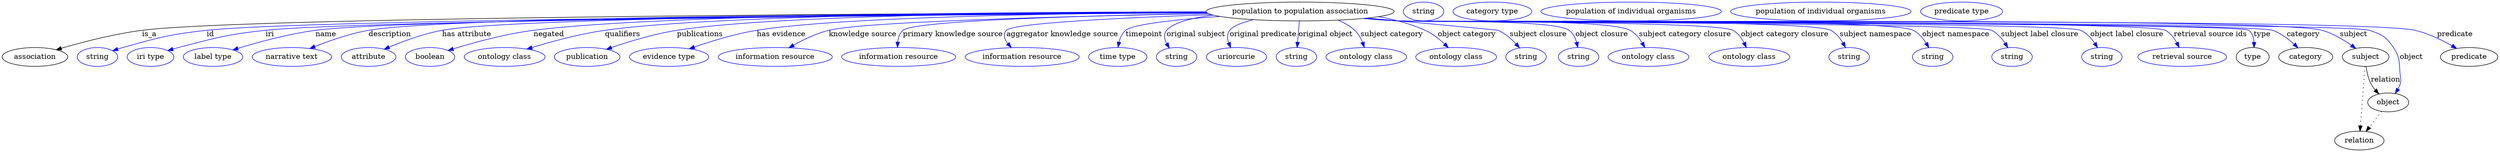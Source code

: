 digraph {
	graph [bb="0,0,4748,283"];
	node [label="\N"];
	"population to population association"	[height=0.5,
		label="population to population association",
		pos="2468.4,265",
		width=4.9648];
	association	[height=0.5,
		pos="62.394,178",
		width=1.7332];
	"population to population association" -> association	[label=is_a,
		lp="280.39,221.5",
		pos="e,102.91,191.79 2290,263.46 1801.2,261.67 464.11,254.47 266.39,229 213.1,222.13 153.57,206.61 112.64,194.66"];
	id	[color=blue,
		height=0.5,
		label=string,
		pos="181.39,178",
		width=1.0652];
	"population to population association" -> id	[color=blue,
		label=id,
		lp="396.39,221.5",
		pos="e,210.38,189.98 2290.7,262.91 1822,259.76 575.24,249.55 389.39,229 317.23,221.02 299.34,215.5 229.39,196 226.29,195.13 223.09,194.17 \
219.89,193.15",
		style=solid];
	iri	[color=blue,
		height=0.5,
		label="iri type",
		pos="282.39,178",
		width=1.2277];
	"population to population association" -> iri	[color=blue,
		label=iri,
		lp="509.39,221.5",
		pos="e,315.3,190.2 2291,262.65 1840.6,258.97 676.07,247.76 501.39,229 426.6,220.97 408.22,214.85 335.39,196 332.02,195.13 328.54,194.16 \
325.06,193.15",
		style=solid];
	name	[color=blue,
		height=0.5,
		label="label type",
		pos="401.39,178",
		width=1.5707];
	"population to population association" -> name	[color=blue,
		label=name,
		lp="616.39,221.5",
		pos="e,439.35,191.54 2290.4,263.02 1855.2,260.29 760.93,251.28 596.39,229 545.26,222.08 488.24,206.51 449.14,194.57",
		style=solid];
	description	[color=blue,
		height=0.5,
		label="narrative text",
		pos="551.39,178",
		width=2.0943];
	"population to population association" -> description	[color=blue,
		label=description,
		lp="736.89,221.5",
		pos="e,585.45,194.14 2289.8,263.63 1871.1,262.3 849.91,256.29 696.39,229 661.33,222.77 623.33,209.4 595.03,198.06",
		style=solid];
	"has attribute"	[color=blue,
		height=0.5,
		label=attribute,
		pos="696.39,178",
		width=1.4443];
	"population to population association" -> "has attribute"	[color=blue,
		label="has attribute",
		lp="882.39,221.5",
		pos="e,725.98,192.82 2290,263.43 1896,261.69 975.02,254.89 835.39,229 800.43,222.52 762.57,208.39 735.2,196.8",
		style=solid];
	negated	[color=blue,
		height=0.5,
		label=boolean,
		pos="813.39,178",
		width=1.2999];
	"population to population association" -> negated	[color=blue,
		label=negated,
		lp="1038.4,221.5",
		pos="e,847.59,190.46 2289.6,264.31 1956.2,264.12 1251.6,259.91 1009.4,229 956.09,222.2 896.47,205.66 857.14,193.46",
		style=solid];
	qualifiers	[color=blue,
		height=0.5,
		label="ontology class",
		pos="954.39,178",
		width=2.1304];
	"population to population association" -> qualifiers	[color=blue,
		label=qualifiers,
		lp="1178.9,221.5",
		pos="e,996.68,193.07 2289.7,264.35 1981.1,264.09 1360.7,259.62 1145.4,229 1097.6,222.2 1044.5,207.74 1006.5,196.11",
		style=solid];
	publications	[color=blue,
		height=0.5,
		label=publication,
		pos="1111.4,178",
		width=1.7332];
	"population to population association" -> publications	[color=blue,
		label=publications,
		lp="1326.4,221.5",
		pos="e,1148.1,192.71 2289.6,264.29 2007.2,263.81 1470.8,258.82 1282.4,229 1239.3,222.18 1191.8,207.69 1157.8,196.06",
		style=solid];
	"has evidence"	[color=blue,
		height=0.5,
		label="evidence type",
		pos="1267.4,178",
		width=2.0943];
	"population to population association" -> "has evidence"	[color=blue,
		label="has evidence",
		lp="1480.9,221.5",
		pos="e,1305.9,193.61 2290.2,263.48 2039.1,261.8 1593.7,255.1 1434.4,229 1393.5,222.3 1348.6,208.48 1315.7,197.06",
		style=solid];
	"knowledge source"	[color=blue,
		height=0.5,
		label="information resource",
		pos="1469.4,178",
		width=3.015];
	"population to population association" -> "knowledge source"	[color=blue,
		label="knowledge source",
		lp="1635.9,221.5",
		pos="e,1495.5,195.59 2293.9,261.07 2052.6,256.44 1639.2,246.12 1571.4,229 1547.9,223.07 1523.5,211.31 1504.4,200.68",
		style=solid];
	"primary knowledge source"	[color=blue,
		height=0.5,
		label="information resource",
		pos="1704.4,178",
		width=3.015];
	"population to population association" -> "primary knowledge source"	[color=blue,
		label="primary knowledge source",
		lp="1807.4,221.5",
		pos="e,1702.1,196.41 2292.9,261.41 2076.3,257.39 1733.7,248.07 1712.4,229 1706.1,223.34 1703.4,214.82 1702.5,206.41",
		style=solid];
	"aggregator knowledge source"	[color=blue,
		height=0.5,
		label="information resource",
		pos="1939.4,178",
		width=3.015];
	"population to population association" -> "aggregator knowledge source"	[color=blue,
		label="aggregator knowledge source",
		lp="2015.9,221.5",
		pos="e,1918.7,195.97 2299.8,259 2140.1,253.41 1922.8,243.25 1909.4,229 1902.4,221.54 1905.6,212.18 1912,203.58",
		style=solid];
	timepoint	[color=blue,
		height=0.5,
		label="time type",
		pos="2121.4,178",
		width=1.5346];
	"population to population association" -> timepoint	[color=blue,
		label=timepoint,
		lp="2171.4,221.5",
		pos="e,2121.9,196.47 2315.9,255.58 2235.6,249.79 2150.8,240.98 2136.4,229 2129.6,223.41 2125.9,214.91 2123.8,206.49",
		style=solid];
	"original subject"	[color=blue,
		height=0.5,
		label=string,
		pos="2233.4,178",
		width=1.0652];
	"population to population association" -> "original subject"	[color=blue,
		label="original subject",
		lp="2270.4,221.5",
		pos="e,2219.6,194.92 2303.4,258.03 2263.1,252.96 2227.6,244.14 2214.4,229 2208.1,221.83 2209.9,212.39 2214.3,203.65",
		style=solid];
	"original predicate"	[color=blue,
		height=0.5,
		label=uriorcurie,
		pos="2347.4,178",
		width=1.5887];
	"population to population association" -> "original predicate"	[color=blue,
		label="original predicate",
		lp="2397.9,221.5",
		pos="e,2336.3,195.76 2379.4,249.38 2358.7,244.13 2340.9,237.37 2334.4,229 2329.1,222.16 2329.6,213.39 2332.4,205.11",
		style=solid];
	"original object"	[color=blue,
		height=0.5,
		label=string,
		pos="2461.4,178",
		width=1.0652];
	"population to population association" -> "original object"	[color=blue,
		label="original object",
		lp="2516.9,221.5",
		pos="e,2462.8,196.18 2467,246.8 2466,235.16 2464.7,219.55 2463.6,206.24",
		style=solid];
	"subject category"	[color=blue,
		height=0.5,
		label="ontology class",
		pos="2594.4,178",
		width=2.1304];
	"population to population association" -> "subject category"	[color=blue,
		label="subject category",
		lp="2642.9,221.5",
		pos="e,2590.6,196.4 2540.7,248.46 2552.2,243.62 2563.3,237.29 2572.4,229 2579.1,222.84 2583.9,214.24 2587.3,205.9",
		style=solid];
	"object category"	[color=blue,
		height=0.5,
		label="ontology class",
		pos="2765.4,178",
		width=2.1304];
	"population to population association" -> "object category"	[color=blue,
		label="object category",
		lp="2785.9,221.5",
		pos="e,2750.6,195.73 2617.4,255.05 2647.8,249.69 2678.8,241.47 2706.4,229 2720,222.83 2733,212.54 2743.3,202.9",
		style=solid];
	"subject closure"	[color=blue,
		height=0.5,
		label=string,
		pos="2898.4,178",
		width=1.0652];
	"population to population association" -> "subject closure"	[color=blue,
		label="subject closure",
		lp="2921.9,221.5",
		pos="e,2886,195.51 2596.1,252.38 2704.9,242.45 2843.9,229.66 2845.4,229 2858.3,223.16 2870.1,212.86 2879.2,203.11",
		style=solid];
	"object closure"	[color=blue,
		height=0.5,
		label=string,
		pos="2998.4,178",
		width=1.0652];
	"population to population association" -> "object closure"	[color=blue,
		label="object closure",
		lp="3042.4,221.5",
		pos="e,2997,196.23 2593.2,252.1 2614.3,250.27 2636,248.49 2656.4,247 2692.4,244.38 2951.5,250.54 2980.4,229 2987.7,223.53 2992.1,214.8 \
2994.7,206.14",
		style=solid];
	"subject category closure"	[color=blue,
		height=0.5,
		label="ontology class",
		pos="3131.4,178",
		width=2.1304];
	"population to population association" -> "subject category closure"	[color=blue,
		label="subject category closure",
		lp="3200.9,221.5",
		pos="e,3124.4,196.11 2592,251.95 2613.4,250.11 2635.5,248.37 2656.4,247 2705.2,243.8 3053.5,252.48 3096.4,229 3106.2,223.66 3113.8,214.29 \
3119.4,205.09",
		style=solid];
	"object category closure"	[color=blue,
		height=0.5,
		label="ontology class",
		pos="3323.4,178",
		width=2.1304];
	"population to population association" -> "object category closure"	[color=blue,
		label="object category closure",
		lp="3390.9,221.5",
		pos="e,3317.7,196.1 2590.7,251.84 2612.5,249.98 2635.1,248.26 2656.4,247 2691.7,244.91 3261.8,246.63 3292.4,229 3301.6,223.71 3308.4,\
214.47 3313.3,205.37",
		style=solid];
	"subject namespace"	[color=blue,
		height=0.5,
		label=string,
		pos="3513.4,178",
		width=1.0652];
	"population to population association" -> "subject namespace"	[color=blue,
		label="subject namespace",
		lp="3563.4,221.5",
		pos="e,3506.4,196.19 2589.9,251.79 2612,249.92 2634.9,248.21 2656.4,247 2702,244.44 3438.1,250.54 3478.4,229 3488.2,223.75 3495.9,214.4 \
3501.5,205.19",
		style=solid];
	"object namespace"	[color=blue,
		height=0.5,
		label=string,
		pos="3672.4,178",
		width=1.0652];
	"population to population association" -> "object namespace"	[color=blue,
		label="object namespace",
		lp="3716.4,221.5",
		pos="e,3665,195.73 2589.7,251.75 2611.8,249.87 2634.8,248.17 2656.4,247 2710.7,244.05 3587,253.93 3635.4,229 3645.7,223.67 3653.9,213.99 \
3659.9,204.56",
		style=solid];
	"subject label closure"	[color=blue,
		height=0.5,
		label=string,
		pos="3823.4,178",
		width=1.0652];
	"population to population association" -> "subject label closure"	[color=blue,
		label="subject label closure",
		lp="3876.4,221.5",
		pos="e,3815.4,195.77 2589.4,251.72 2611.7,249.85 2634.7,248.15 2656.4,247 2687.7,245.34 3756.3,242.97 3784.4,229 3795.1,223.66 3803.8,\
213.84 3810.2,204.31",
		style=solid];
	"object label closure"	[color=blue,
		height=0.5,
		label=string,
		pos="3994.4,178",
		width=1.0652];
	"population to population association" -> "object label closure"	[color=blue,
		label="object label closure",
		lp="4041.9,221.5",
		pos="e,3986.1,195.79 2589.2,251.71 2611.5,249.82 2634.6,248.13 2656.4,247 2692.4,245.12 3922,244.85 3954.4,229 3965.3,223.69 3974.1,213.87 \
3980.7,204.33",
		style=solid];
	"retrieval source ids"	[color=blue,
		height=0.5,
		label="retrieval source",
		pos="4147.4,178",
		width=2.347];
	"population to population association" -> "retrieval source ids"	[color=blue,
		label="retrieval source ids",
		lp="4200.9,221.5",
		pos="e,4141.4,196.18 2588.9,251.7 2611.3,249.81 2634.5,248.12 2656.4,247 2696.9,244.92 4080,248.68 4115.4,229 4124.9,223.75 4131.9,214.39 \
4137,205.18",
		style=solid];
	type	[height=0.5,
		pos="4281.4,178",
		width=0.86659];
	"population to population association" -> type	[color=blue,
		label=type,
		lp="4299.4,221.5",
		pos="e,4284.1,195.98 2588.9,251.68 2611.3,249.79 2634.5,248.11 2656.4,247 2678.8,245.86 4257.5,243.84 4274.4,229 4280.9,223.32 4283.4,\
214.65 4284.1,206.12",
		style=solid];
	category	[height=0.5,
		pos="4382.4,178",
		width=1.4263];
	"population to population association" -> category	[color=blue,
		label=category,
		lp="4377.9,221.5",
		pos="e,4367.7,195.48 2588.9,251.68 2611.3,249.79 2634.5,248.1 2656.4,247 2702.5,244.67 4275.9,244.44 4319.4,229 4334.6,223.59 4349,212.83 \
4360.1,202.68",
		style=solid];
	subject	[height=0.5,
		pos="4496.4,178",
		width=1.2277];
	"population to population association" -> subject	[color=blue,
		label=subject,
		lp="4473.4,221.5",
		pos="e,4477.7,194.32 2588.9,251.66 2611.3,249.78 2634.5,248.1 2656.4,247 2753.9,242.1 4319.5,255.62 4413.4,229 4433.6,223.29 4453.7,211.3 \
4469.2,200.49",
		style=solid];
	object	[height=0.5,
		pos="4539.4,91",
		width=1.0832];
	"population to population association" -> object	[color=blue,
		label=object,
		lp="4583.4,178",
		pos="e,4552.8,108.09 2588.6,251.68 2611.1,249.78 2634.5,248.1 2656.4,247 2707.6,244.44 4454.6,244.95 4503.4,229 4527.3,221.18 4535.3,\
216.87 4549.4,196 4563.2,175.52 4559.5,166.51 4562.4,142 4563.2,135.38 4564.3,133.39 4562.4,127 4561.4,123.55 4559.9,120.13 4558.1,\
116.85",
		style=solid];
	predicate	[height=0.5,
		pos="4693.4,178",
		width=1.5165];
	"population to population association" -> predicate	[color=blue,
		label=predicate,
		lp="4666.4,221.5",
		pos="e,4669.6,194.35 2588.6,251.67 2611.1,249.78 2634.5,248.09 2656.4,247 2763.7,241.66 4485.8,253.56 4590.4,229 4615.3,223.16 4641.2,\
210.56 4660.8,199.48",
		style=solid];
	association_type	[color=blue,
		height=0.5,
		label=string,
		pos="2703.4,265",
		width=1.0652];
	association_category	[color=blue,
		height=0.5,
		label="category type",
		pos="2834.4,265",
		width=2.0762];
	subject -> object	[label=relation,
		lp="4534.4,134.5",
		pos="e,4521.5,107.23 4497.5,159.55 4498.7,149.57 4501.2,137.07 4506.4,127 4508.6,122.68 4511.5,118.52 4514.7,114.66"];
	relation	[height=0.5,
		pos="4484.4,18",
		width=1.2999];
	subject -> relation	[pos="e,4485.7,36.188 4495.1,159.79 4493,132.48 4489,78.994 4486.5,46.38",
		style=dotted];
	"population to population association_subject"	[color=blue,
		height=0.5,
		label="population of individual organisms",
		pos="3098.4,265",
		width=4.7662];
	object -> relation	[pos="e,4497.2,35.54 4526.9,73.889 4520,64.939 4511.2,53.617 4503.4,43.584",
		style=dotted];
	"population to population association_object"	[color=blue,
		height=0.5,
		label="population of individual organisms",
		pos="3459.4,265",
		width=4.7662];
	"population to population association_predicate"	[color=blue,
		height=0.5,
		label="predicate type",
		pos="3727.4,265",
		width=2.1665];
}
